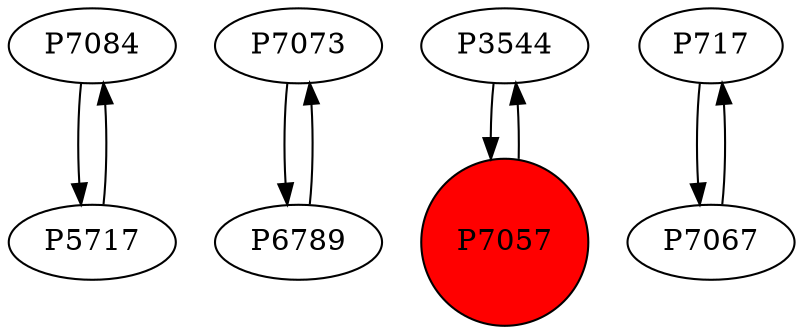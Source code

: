 digraph {
	P7084 -> P5717
	P7073 -> P6789
	P3544 -> P7057
	P5717 -> P7084
	P717 -> P7067
	P7057 -> P3544
	P6789 -> P7073
	P7067 -> P717
	P7057 [shape=circle]
	P7057 [style=filled]
	P7057 [fillcolor=red]
}